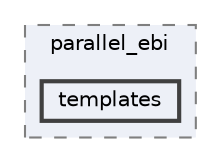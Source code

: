 digraph "C:/microchip/harmony3/gfx/middleware/legato/driver/controller/interface/parallel_ebi/templates"
{
 // INTERACTIVE_SVG=YES
 // LATEX_PDF_SIZE
  bgcolor="transparent";
  edge [fontname=Helvetica,fontsize=10,labelfontname=Helvetica,labelfontsize=10];
  node [fontname=Helvetica,fontsize=10,shape=box,height=0.2,width=0.4];
  compound=true
  subgraph clusterdir_74d81ddeeb23e43706331162aeebf370 {
    graph [ bgcolor="#edf0f7", pencolor="grey50", label="parallel_ebi", fontname=Helvetica,fontsize=10 style="filled,dashed", URL="dir_74d81ddeeb23e43706331162aeebf370.html",tooltip=""]
  dir_2a41d1737d7c21b1526fda883c524a82 [label="templates", fillcolor="#edf0f7", color="grey25", style="filled,bold", URL="dir_2a41d1737d7c21b1526fda883c524a82.html",tooltip=""];
  }
}
